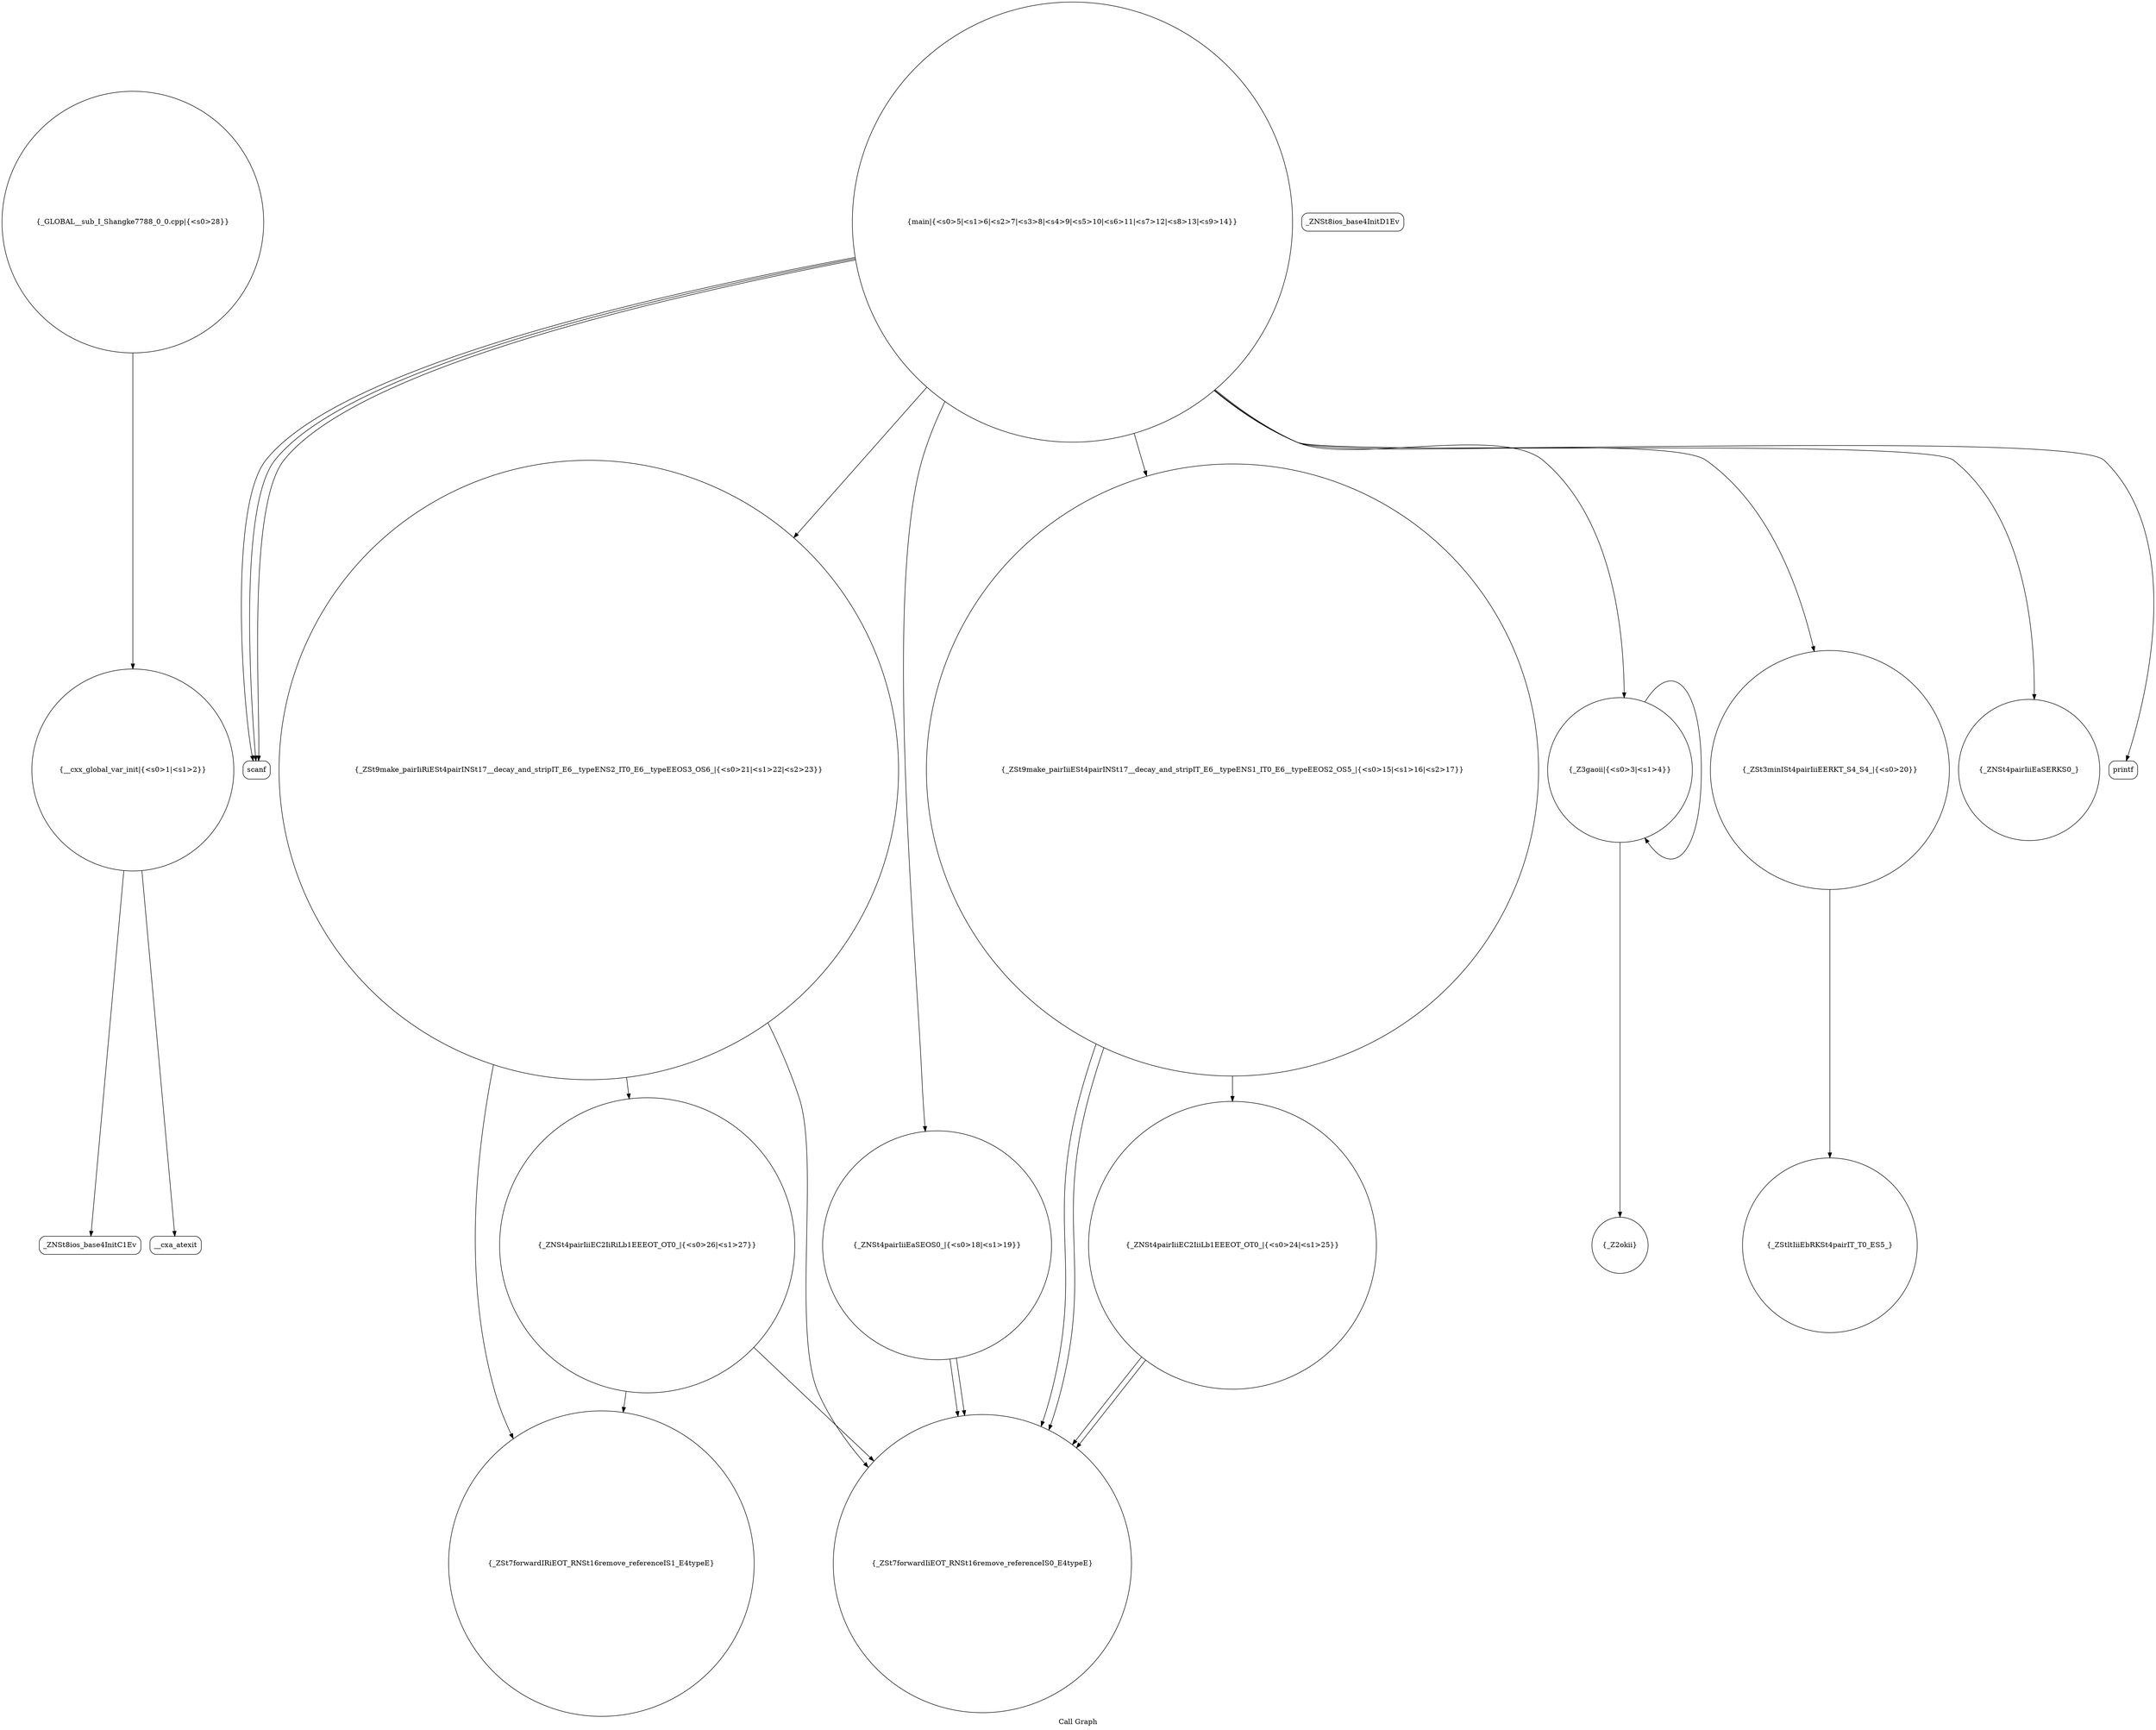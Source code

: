 digraph "Call Graph" {
	label="Call Graph";

	Node0x55b5e3f3a040 [shape=record,shape=circle,label="{__cxx_global_var_init|{<s0>1|<s1>2}}"];
	Node0x55b5e3f3a040:s0 -> Node0x55b5e3f3a4d0[color=black];
	Node0x55b5e3f3a040:s1 -> Node0x55b5e3f3a5d0[color=black];
	Node0x55b5e3f3a7d0 [shape=record,shape=Mrecord,label="{scanf}"];
	Node0x55b5e3f3ab50 [shape=record,shape=circle,label="{_ZSt7forwardIiEOT_RNSt16remove_referenceIS0_E4typeE}"];
	Node0x55b5e3f3a550 [shape=record,shape=Mrecord,label="{_ZNSt8ios_base4InitD1Ev}"];
	Node0x55b5e3f3a8d0 [shape=record,shape=circle,label="{_ZNSt4pairIiiEaSEOS0_|{<s0>18|<s1>19}}"];
	Node0x55b5e3f3a8d0:s0 -> Node0x55b5e3f3ab50[color=black];
	Node0x55b5e3f3a8d0:s1 -> Node0x55b5e3f3ab50[color=black];
	Node0x55b5e3f3ac50 [shape=record,shape=circle,label="{_ZStltIiiEbRKSt4pairIT_T0_ES5_}"];
	Node0x55b5e3f3a650 [shape=record,shape=circle,label="{_Z2okii}"];
	Node0x55b5e3f3a9d0 [shape=record,shape=circle,label="{_ZSt9make_pairIiRiESt4pairINSt17__decay_and_stripIT_E6__typeENS2_IT0_E6__typeEEOS3_OS6_|{<s0>21|<s1>22|<s2>23}}"];
	Node0x55b5e3f3a9d0:s0 -> Node0x55b5e3f3ab50[color=black];
	Node0x55b5e3f3a9d0:s1 -> Node0x55b5e3f3acd0[color=black];
	Node0x55b5e3f3a9d0:s2 -> Node0x55b5e3f3ad50[color=black];
	Node0x55b5e3f3ad50 [shape=record,shape=circle,label="{_ZNSt4pairIiiEC2IiRiLb1EEEOT_OT0_|{<s0>26|<s1>27}}"];
	Node0x55b5e3f3ad50:s0 -> Node0x55b5e3f3ab50[color=black];
	Node0x55b5e3f3ad50:s1 -> Node0x55b5e3f3acd0[color=black];
	Node0x55b5e3f3a750 [shape=record,shape=circle,label="{main|{<s0>5|<s1>6|<s2>7|<s3>8|<s4>9|<s5>10|<s6>11|<s7>12|<s8>13|<s9>14}}"];
	Node0x55b5e3f3a750:s0 -> Node0x55b5e3f3a7d0[color=black];
	Node0x55b5e3f3a750:s1 -> Node0x55b5e3f3a7d0[color=black];
	Node0x55b5e3f3a750:s2 -> Node0x55b5e3f3a7d0[color=black];
	Node0x55b5e3f3a750:s3 -> Node0x55b5e3f3a850[color=black];
	Node0x55b5e3f3a750:s4 -> Node0x55b5e3f3a8d0[color=black];
	Node0x55b5e3f3a750:s5 -> Node0x55b5e3f3a6d0[color=black];
	Node0x55b5e3f3a750:s6 -> Node0x55b5e3f3a9d0[color=black];
	Node0x55b5e3f3a750:s7 -> Node0x55b5e3f3a950[color=black];
	Node0x55b5e3f3a750:s8 -> Node0x55b5e3f3aa50[color=black];
	Node0x55b5e3f3a750:s9 -> Node0x55b5e3f3aad0[color=black];
	Node0x55b5e3f3aad0 [shape=record,shape=Mrecord,label="{printf}"];
	Node0x55b5e3f3a4d0 [shape=record,shape=Mrecord,label="{_ZNSt8ios_base4InitC1Ev}"];
	Node0x55b5e3f3a850 [shape=record,shape=circle,label="{_ZSt9make_pairIiiESt4pairINSt17__decay_and_stripIT_E6__typeENS1_IT0_E6__typeEEOS2_OS5_|{<s0>15|<s1>16|<s2>17}}"];
	Node0x55b5e3f3a850:s0 -> Node0x55b5e3f3ab50[color=black];
	Node0x55b5e3f3a850:s1 -> Node0x55b5e3f3ab50[color=black];
	Node0x55b5e3f3a850:s2 -> Node0x55b5e3f3abd0[color=black];
	Node0x55b5e3f3abd0 [shape=record,shape=circle,label="{_ZNSt4pairIiiEC2IiiLb1EEEOT_OT0_|{<s0>24|<s1>25}}"];
	Node0x55b5e3f3abd0:s0 -> Node0x55b5e3f3ab50[color=black];
	Node0x55b5e3f3abd0:s1 -> Node0x55b5e3f3ab50[color=black];
	Node0x55b5e3f3a5d0 [shape=record,shape=Mrecord,label="{__cxa_atexit}"];
	Node0x55b5e3f3a950 [shape=record,shape=circle,label="{_ZSt3minISt4pairIiiEERKT_S4_S4_|{<s0>20}}"];
	Node0x55b5e3f3a950:s0 -> Node0x55b5e3f3ac50[color=black];
	Node0x55b5e3f3acd0 [shape=record,shape=circle,label="{_ZSt7forwardIRiEOT_RNSt16remove_referenceIS1_E4typeE}"];
	Node0x55b5e3f3a6d0 [shape=record,shape=circle,label="{_Z3gaoii|{<s0>3|<s1>4}}"];
	Node0x55b5e3f3a6d0:s0 -> Node0x55b5e3f3a650[color=black];
	Node0x55b5e3f3a6d0:s1 -> Node0x55b5e3f3a6d0[color=black];
	Node0x55b5e3f3aa50 [shape=record,shape=circle,label="{_ZNSt4pairIiiEaSERKS0_}"];
	Node0x55b5e3f3add0 [shape=record,shape=circle,label="{_GLOBAL__sub_I_Shangke7788_0_0.cpp|{<s0>28}}"];
	Node0x55b5e3f3add0:s0 -> Node0x55b5e3f3a040[color=black];
}
